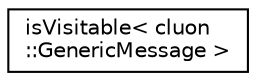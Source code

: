 digraph "Graphical Class Hierarchy"
{
 // LATEX_PDF_SIZE
  edge [fontname="Helvetica",fontsize="10",labelfontname="Helvetica",labelfontsize="10"];
  node [fontname="Helvetica",fontsize="10",shape=record];
  rankdir="LR";
  Node0 [label="isVisitable\< cluon\l::GenericMessage \>",height=0.2,width=0.4,color="black", fillcolor="white", style="filled",URL="$structisVisitable_3_01cluon_1_1GenericMessage_01_4.html",tooltip=" "];
}
